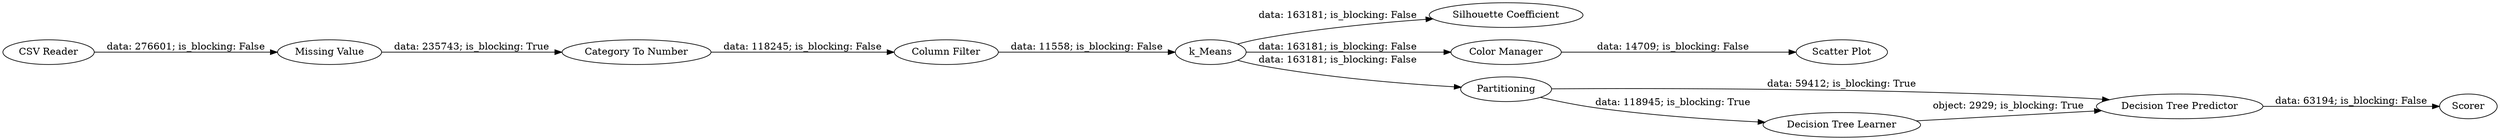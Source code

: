 digraph {
	"-3516206871761580161_8" [label="Silhouette Coefficient"]
	"-3516206871761580161_10" [label="Decision Tree Predictor"]
	"-3516206871761580161_4" [label="Column Filter"]
	"-3516206871761580161_6" [label="Color Manager"]
	"-3516206871761580161_11" [label=Scorer]
	"-3516206871761580161_2" [label="Missing Value"]
	"-3516206871761580161_1" [label="CSV Reader"]
	"-3516206871761580161_5" [label=k_Means]
	"-3516206871761580161_3" [label="Category To Number"]
	"-3516206871761580161_7" [label="Scatter Plot"]
	"-3516206871761580161_12" [label=Partitioning]
	"-3516206871761580161_13" [label="Decision Tree Learner"]
	"-3516206871761580161_1" -> "-3516206871761580161_2" [label="data: 276601; is_blocking: False"]
	"-3516206871761580161_5" -> "-3516206871761580161_12" [label="data: 163181; is_blocking: False"]
	"-3516206871761580161_6" -> "-3516206871761580161_7" [label="data: 14709; is_blocking: False"]
	"-3516206871761580161_5" -> "-3516206871761580161_6" [label="data: 163181; is_blocking: False"]
	"-3516206871761580161_5" -> "-3516206871761580161_8" [label="data: 163181; is_blocking: False"]
	"-3516206871761580161_3" -> "-3516206871761580161_4" [label="data: 118245; is_blocking: False"]
	"-3516206871761580161_4" -> "-3516206871761580161_5" [label="data: 11558; is_blocking: False"]
	"-3516206871761580161_12" -> "-3516206871761580161_10" [label="data: 59412; is_blocking: True"]
	"-3516206871761580161_10" -> "-3516206871761580161_11" [label="data: 63194; is_blocking: False"]
	"-3516206871761580161_13" -> "-3516206871761580161_10" [label="object: 2929; is_blocking: True"]
	"-3516206871761580161_2" -> "-3516206871761580161_3" [label="data: 235743; is_blocking: True"]
	"-3516206871761580161_12" -> "-3516206871761580161_13" [label="data: 118945; is_blocking: True"]
	rankdir=LR
}
